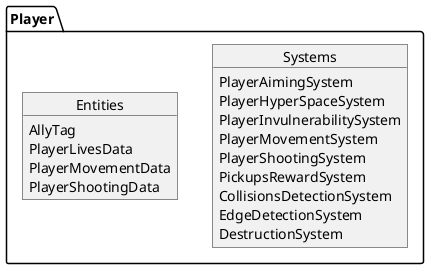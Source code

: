 @startuml

package Player
{
    object Systems
    object Entities
}

Entities : AllyTag
Entities : PlayerLivesData
Entities : PlayerMovementData
Entities : PlayerShootingData

Systems : PlayerAimingSystem
Systems : PlayerHyperSpaceSystem
Systems : PlayerInvulnerabilitySystem
Systems : PlayerMovementSystem
Systems : PlayerShootingSystem
Systems : PickupsRewardSystem
Systems : CollisionsDetectionSystem
Systems : EdgeDetectionSystem
Systems : DestructionSystem

@enduml